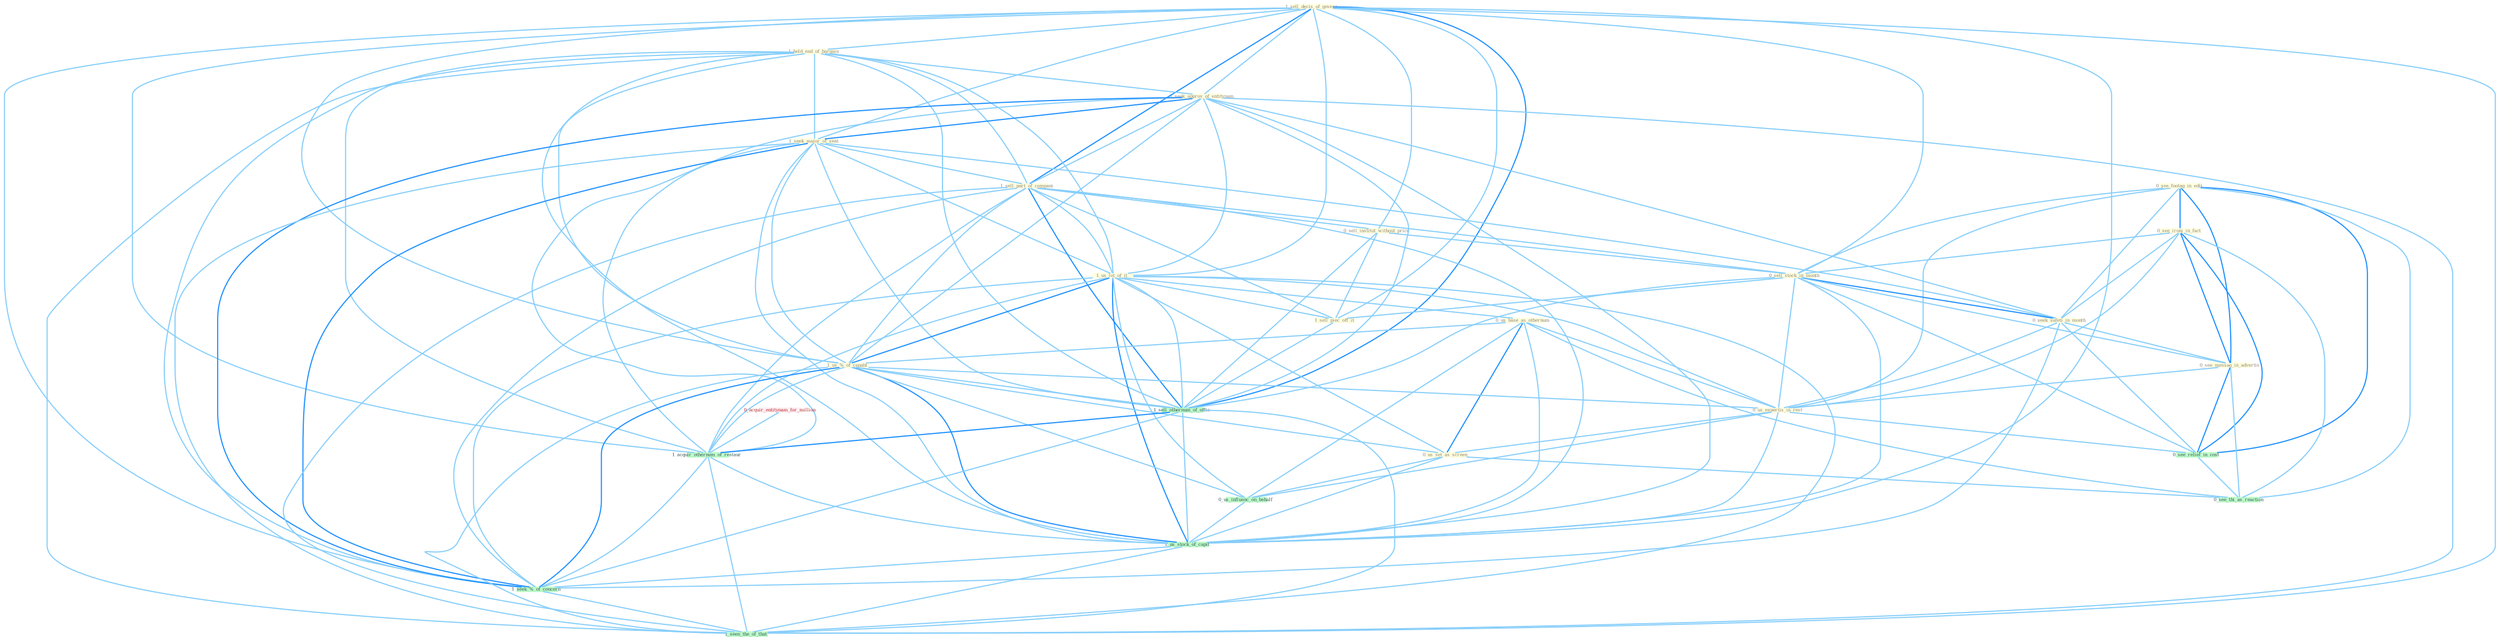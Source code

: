 Graph G{ 
    node
    [shape=polygon,style=filled,width=.5,height=.06,color="#BDFCC9",fixedsize=true,fontsize=4,
    fontcolor="#2f4f4f"];
    {node
    [color="#ffffe0", fontcolor="#8b7d6b"] "1_sell_decis_of_govern " "1_hold_end_of_bargain " "1_seek_approv_of_entitynam " "0_see_footag_in_edit " "0_see_ironi_in_fact " "1_seek_major_of_seat " "1_sell_part_of_compani " "0_sell_institut_without_price " "0_sell_stock_in_month " "0_seek_safeti_in_month " "1_us_lot_of_it " "0_see_messag_in_advertis " "0_us_base_as_othernum " "1_us_%_of_capabl " "0_us_expertis_in_rest " "1_sell_piec_off_it " "0_us_set_as_screen "}
{node [color="#fff0f5", fontcolor="#b22222"] "0_acquir_entitynam_for_million "}
edge [color="#B0E2FF"];

	"1_sell_decis_of_govern " -- "1_hold_end_of_bargain " [w="1", color="#87cefa" ];
	"1_sell_decis_of_govern " -- "1_seek_approv_of_entitynam " [w="1", color="#87cefa" ];
	"1_sell_decis_of_govern " -- "1_seek_major_of_seat " [w="1", color="#87cefa" ];
	"1_sell_decis_of_govern " -- "1_sell_part_of_compani " [w="2", color="#1e90ff" , len=0.8];
	"1_sell_decis_of_govern " -- "0_sell_institut_without_price " [w="1", color="#87cefa" ];
	"1_sell_decis_of_govern " -- "0_sell_stock_in_month " [w="1", color="#87cefa" ];
	"1_sell_decis_of_govern " -- "1_us_lot_of_it " [w="1", color="#87cefa" ];
	"1_sell_decis_of_govern " -- "1_us_%_of_capabl " [w="1", color="#87cefa" ];
	"1_sell_decis_of_govern " -- "1_sell_piec_off_it " [w="1", color="#87cefa" ];
	"1_sell_decis_of_govern " -- "1_sell_othernum_of_offic " [w="2", color="#1e90ff" , len=0.8];
	"1_sell_decis_of_govern " -- "1_acquir_othernum_of_restaur " [w="1", color="#87cefa" ];
	"1_sell_decis_of_govern " -- "1_us_stock_of_capit " [w="1", color="#87cefa" ];
	"1_sell_decis_of_govern " -- "1_seek_%_of_concern " [w="1", color="#87cefa" ];
	"1_sell_decis_of_govern " -- "1_seen_the_of_that " [w="1", color="#87cefa" ];
	"1_hold_end_of_bargain " -- "1_seek_approv_of_entitynam " [w="1", color="#87cefa" ];
	"1_hold_end_of_bargain " -- "1_seek_major_of_seat " [w="1", color="#87cefa" ];
	"1_hold_end_of_bargain " -- "1_sell_part_of_compani " [w="1", color="#87cefa" ];
	"1_hold_end_of_bargain " -- "1_us_lot_of_it " [w="1", color="#87cefa" ];
	"1_hold_end_of_bargain " -- "1_us_%_of_capabl " [w="1", color="#87cefa" ];
	"1_hold_end_of_bargain " -- "1_sell_othernum_of_offic " [w="1", color="#87cefa" ];
	"1_hold_end_of_bargain " -- "1_acquir_othernum_of_restaur " [w="1", color="#87cefa" ];
	"1_hold_end_of_bargain " -- "1_us_stock_of_capit " [w="1", color="#87cefa" ];
	"1_hold_end_of_bargain " -- "1_seek_%_of_concern " [w="1", color="#87cefa" ];
	"1_hold_end_of_bargain " -- "1_seen_the_of_that " [w="1", color="#87cefa" ];
	"1_seek_approv_of_entitynam " -- "1_seek_major_of_seat " [w="2", color="#1e90ff" , len=0.8];
	"1_seek_approv_of_entitynam " -- "1_sell_part_of_compani " [w="1", color="#87cefa" ];
	"1_seek_approv_of_entitynam " -- "0_seek_safeti_in_month " [w="1", color="#87cefa" ];
	"1_seek_approv_of_entitynam " -- "1_us_lot_of_it " [w="1", color="#87cefa" ];
	"1_seek_approv_of_entitynam " -- "1_us_%_of_capabl " [w="1", color="#87cefa" ];
	"1_seek_approv_of_entitynam " -- "1_sell_othernum_of_offic " [w="1", color="#87cefa" ];
	"1_seek_approv_of_entitynam " -- "1_acquir_othernum_of_restaur " [w="1", color="#87cefa" ];
	"1_seek_approv_of_entitynam " -- "1_us_stock_of_capit " [w="1", color="#87cefa" ];
	"1_seek_approv_of_entitynam " -- "1_seek_%_of_concern " [w="2", color="#1e90ff" , len=0.8];
	"1_seek_approv_of_entitynam " -- "1_seen_the_of_that " [w="1", color="#87cefa" ];
	"0_see_footag_in_edit " -- "0_see_ironi_in_fact " [w="2", color="#1e90ff" , len=0.8];
	"0_see_footag_in_edit " -- "0_sell_stock_in_month " [w="1", color="#87cefa" ];
	"0_see_footag_in_edit " -- "0_seek_safeti_in_month " [w="1", color="#87cefa" ];
	"0_see_footag_in_edit " -- "0_see_messag_in_advertis " [w="2", color="#1e90ff" , len=0.8];
	"0_see_footag_in_edit " -- "0_us_expertis_in_rest " [w="1", color="#87cefa" ];
	"0_see_footag_in_edit " -- "0_see_relief_in_cost " [w="2", color="#1e90ff" , len=0.8];
	"0_see_footag_in_edit " -- "0_see_thi_as_reaction " [w="1", color="#87cefa" ];
	"0_see_ironi_in_fact " -- "0_sell_stock_in_month " [w="1", color="#87cefa" ];
	"0_see_ironi_in_fact " -- "0_seek_safeti_in_month " [w="1", color="#87cefa" ];
	"0_see_ironi_in_fact " -- "0_see_messag_in_advertis " [w="2", color="#1e90ff" , len=0.8];
	"0_see_ironi_in_fact " -- "0_us_expertis_in_rest " [w="1", color="#87cefa" ];
	"0_see_ironi_in_fact " -- "0_see_relief_in_cost " [w="2", color="#1e90ff" , len=0.8];
	"0_see_ironi_in_fact " -- "0_see_thi_as_reaction " [w="1", color="#87cefa" ];
	"1_seek_major_of_seat " -- "1_sell_part_of_compani " [w="1", color="#87cefa" ];
	"1_seek_major_of_seat " -- "0_seek_safeti_in_month " [w="1", color="#87cefa" ];
	"1_seek_major_of_seat " -- "1_us_lot_of_it " [w="1", color="#87cefa" ];
	"1_seek_major_of_seat " -- "1_us_%_of_capabl " [w="1", color="#87cefa" ];
	"1_seek_major_of_seat " -- "1_sell_othernum_of_offic " [w="1", color="#87cefa" ];
	"1_seek_major_of_seat " -- "1_acquir_othernum_of_restaur " [w="1", color="#87cefa" ];
	"1_seek_major_of_seat " -- "1_us_stock_of_capit " [w="1", color="#87cefa" ];
	"1_seek_major_of_seat " -- "1_seek_%_of_concern " [w="2", color="#1e90ff" , len=0.8];
	"1_seek_major_of_seat " -- "1_seen_the_of_that " [w="1", color="#87cefa" ];
	"1_sell_part_of_compani " -- "0_sell_institut_without_price " [w="1", color="#87cefa" ];
	"1_sell_part_of_compani " -- "0_sell_stock_in_month " [w="1", color="#87cefa" ];
	"1_sell_part_of_compani " -- "1_us_lot_of_it " [w="1", color="#87cefa" ];
	"1_sell_part_of_compani " -- "1_us_%_of_capabl " [w="1", color="#87cefa" ];
	"1_sell_part_of_compani " -- "1_sell_piec_off_it " [w="1", color="#87cefa" ];
	"1_sell_part_of_compani " -- "1_sell_othernum_of_offic " [w="2", color="#1e90ff" , len=0.8];
	"1_sell_part_of_compani " -- "1_acquir_othernum_of_restaur " [w="1", color="#87cefa" ];
	"1_sell_part_of_compani " -- "1_us_stock_of_capit " [w="1", color="#87cefa" ];
	"1_sell_part_of_compani " -- "1_seek_%_of_concern " [w="1", color="#87cefa" ];
	"1_sell_part_of_compani " -- "1_seen_the_of_that " [w="1", color="#87cefa" ];
	"0_sell_institut_without_price " -- "0_sell_stock_in_month " [w="1", color="#87cefa" ];
	"0_sell_institut_without_price " -- "1_sell_piec_off_it " [w="1", color="#87cefa" ];
	"0_sell_institut_without_price " -- "1_sell_othernum_of_offic " [w="1", color="#87cefa" ];
	"0_sell_stock_in_month " -- "0_seek_safeti_in_month " [w="2", color="#1e90ff" , len=0.8];
	"0_sell_stock_in_month " -- "0_see_messag_in_advertis " [w="1", color="#87cefa" ];
	"0_sell_stock_in_month " -- "0_us_expertis_in_rest " [w="1", color="#87cefa" ];
	"0_sell_stock_in_month " -- "1_sell_piec_off_it " [w="1", color="#87cefa" ];
	"0_sell_stock_in_month " -- "1_sell_othernum_of_offic " [w="1", color="#87cefa" ];
	"0_sell_stock_in_month " -- "0_see_relief_in_cost " [w="1", color="#87cefa" ];
	"0_sell_stock_in_month " -- "1_us_stock_of_capit " [w="1", color="#87cefa" ];
	"0_seek_safeti_in_month " -- "0_see_messag_in_advertis " [w="1", color="#87cefa" ];
	"0_seek_safeti_in_month " -- "0_us_expertis_in_rest " [w="1", color="#87cefa" ];
	"0_seek_safeti_in_month " -- "0_see_relief_in_cost " [w="1", color="#87cefa" ];
	"0_seek_safeti_in_month " -- "1_seek_%_of_concern " [w="1", color="#87cefa" ];
	"1_us_lot_of_it " -- "0_us_base_as_othernum " [w="1", color="#87cefa" ];
	"1_us_lot_of_it " -- "1_us_%_of_capabl " [w="2", color="#1e90ff" , len=0.8];
	"1_us_lot_of_it " -- "0_us_expertis_in_rest " [w="1", color="#87cefa" ];
	"1_us_lot_of_it " -- "1_sell_piec_off_it " [w="1", color="#87cefa" ];
	"1_us_lot_of_it " -- "0_us_set_as_screen " [w="1", color="#87cefa" ];
	"1_us_lot_of_it " -- "1_sell_othernum_of_offic " [w="1", color="#87cefa" ];
	"1_us_lot_of_it " -- "0_us_influenc_on_behalf " [w="1", color="#87cefa" ];
	"1_us_lot_of_it " -- "1_acquir_othernum_of_restaur " [w="1", color="#87cefa" ];
	"1_us_lot_of_it " -- "1_us_stock_of_capit " [w="2", color="#1e90ff" , len=0.8];
	"1_us_lot_of_it " -- "1_seek_%_of_concern " [w="1", color="#87cefa" ];
	"1_us_lot_of_it " -- "1_seen_the_of_that " [w="1", color="#87cefa" ];
	"0_see_messag_in_advertis " -- "0_us_expertis_in_rest " [w="1", color="#87cefa" ];
	"0_see_messag_in_advertis " -- "0_see_relief_in_cost " [w="2", color="#1e90ff" , len=0.8];
	"0_see_messag_in_advertis " -- "0_see_thi_as_reaction " [w="1", color="#87cefa" ];
	"0_us_base_as_othernum " -- "1_us_%_of_capabl " [w="1", color="#87cefa" ];
	"0_us_base_as_othernum " -- "0_us_expertis_in_rest " [w="1", color="#87cefa" ];
	"0_us_base_as_othernum " -- "0_us_set_as_screen " [w="2", color="#1e90ff" , len=0.8];
	"0_us_base_as_othernum " -- "0_us_influenc_on_behalf " [w="1", color="#87cefa" ];
	"0_us_base_as_othernum " -- "0_see_thi_as_reaction " [w="1", color="#87cefa" ];
	"0_us_base_as_othernum " -- "1_us_stock_of_capit " [w="1", color="#87cefa" ];
	"1_us_%_of_capabl " -- "0_us_expertis_in_rest " [w="1", color="#87cefa" ];
	"1_us_%_of_capabl " -- "0_us_set_as_screen " [w="1", color="#87cefa" ];
	"1_us_%_of_capabl " -- "1_sell_othernum_of_offic " [w="1", color="#87cefa" ];
	"1_us_%_of_capabl " -- "0_us_influenc_on_behalf " [w="1", color="#87cefa" ];
	"1_us_%_of_capabl " -- "1_acquir_othernum_of_restaur " [w="1", color="#87cefa" ];
	"1_us_%_of_capabl " -- "1_us_stock_of_capit " [w="2", color="#1e90ff" , len=0.8];
	"1_us_%_of_capabl " -- "1_seek_%_of_concern " [w="2", color="#1e90ff" , len=0.8];
	"1_us_%_of_capabl " -- "1_seen_the_of_that " [w="1", color="#87cefa" ];
	"0_us_expertis_in_rest " -- "0_us_set_as_screen " [w="1", color="#87cefa" ];
	"0_us_expertis_in_rest " -- "0_us_influenc_on_behalf " [w="1", color="#87cefa" ];
	"0_us_expertis_in_rest " -- "0_see_relief_in_cost " [w="1", color="#87cefa" ];
	"0_us_expertis_in_rest " -- "1_us_stock_of_capit " [w="1", color="#87cefa" ];
	"1_sell_piec_off_it " -- "1_sell_othernum_of_offic " [w="1", color="#87cefa" ];
	"0_us_set_as_screen " -- "0_us_influenc_on_behalf " [w="1", color="#87cefa" ];
	"0_us_set_as_screen " -- "0_see_thi_as_reaction " [w="1", color="#87cefa" ];
	"0_us_set_as_screen " -- "1_us_stock_of_capit " [w="1", color="#87cefa" ];
	"0_acquir_entitynam_for_million " -- "1_acquir_othernum_of_restaur " [w="1", color="#87cefa" ];
	"1_sell_othernum_of_offic " -- "1_acquir_othernum_of_restaur " [w="2", color="#1e90ff" , len=0.8];
	"1_sell_othernum_of_offic " -- "1_us_stock_of_capit " [w="1", color="#87cefa" ];
	"1_sell_othernum_of_offic " -- "1_seek_%_of_concern " [w="1", color="#87cefa" ];
	"1_sell_othernum_of_offic " -- "1_seen_the_of_that " [w="1", color="#87cefa" ];
	"0_us_influenc_on_behalf " -- "1_us_stock_of_capit " [w="1", color="#87cefa" ];
	"0_see_relief_in_cost " -- "0_see_thi_as_reaction " [w="1", color="#87cefa" ];
	"1_acquir_othernum_of_restaur " -- "1_us_stock_of_capit " [w="1", color="#87cefa" ];
	"1_acquir_othernum_of_restaur " -- "1_seek_%_of_concern " [w="1", color="#87cefa" ];
	"1_acquir_othernum_of_restaur " -- "1_seen_the_of_that " [w="1", color="#87cefa" ];
	"1_us_stock_of_capit " -- "1_seek_%_of_concern " [w="1", color="#87cefa" ];
	"1_us_stock_of_capit " -- "1_seen_the_of_that " [w="1", color="#87cefa" ];
	"1_seek_%_of_concern " -- "1_seen_the_of_that " [w="1", color="#87cefa" ];
}